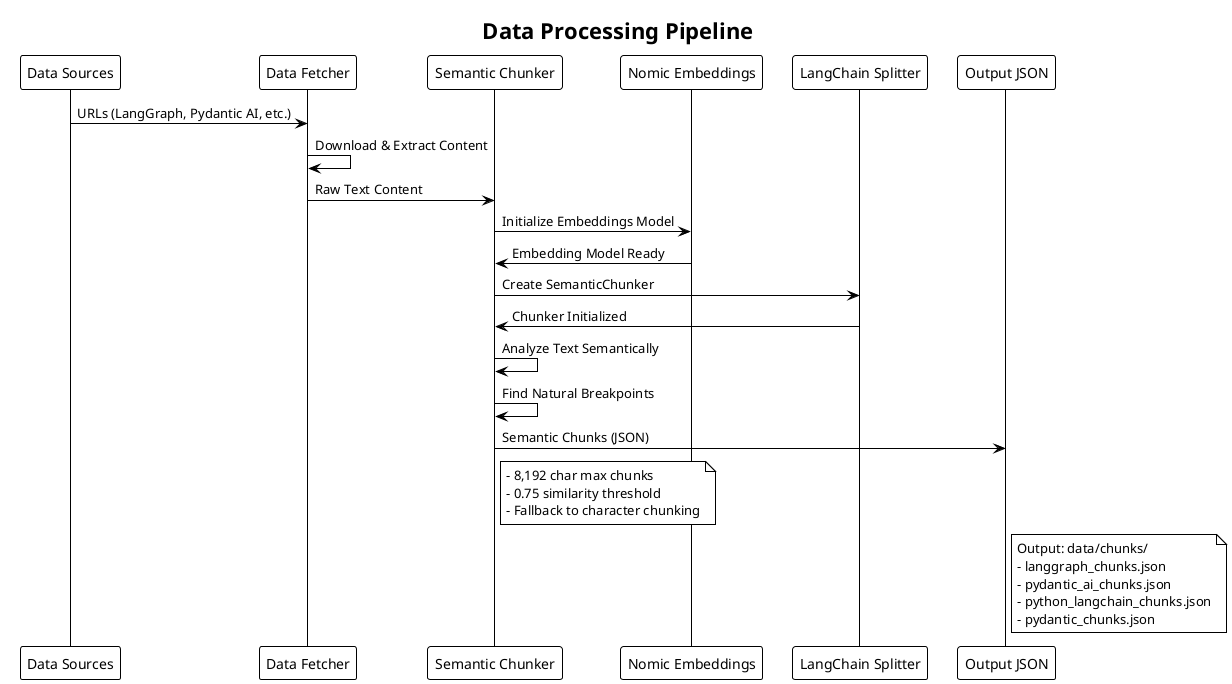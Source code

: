 @startuml Data_Processing_Pipeline
!theme plain
title Data Processing Pipeline

participant "Data Sources" as DS
participant "Data Fetcher" as DF
participant "Semantic Chunker" as SC
participant "Nomic Embeddings" as NE
participant "LangChain Splitter" as LC
participant "Output JSON" as OJ

DS -> DF: URLs (LangGraph, Pydantic AI, etc.)
DF -> DF: Download & Extract Content
DF -> SC: Raw Text Content

SC -> NE: Initialize Embeddings Model
NE -> SC: Embedding Model Ready
SC -> LC: Create SemanticChunker
LC -> SC: Chunker Initialized

SC -> SC: Analyze Text Semantically
SC -> SC: Find Natural Breakpoints
SC -> OJ: Semantic Chunks (JSON)

note right of SC
  - 8,192 char max chunks
  - 0.75 similarity threshold
  - Fallback to character chunking
end note

note right of OJ
  Output: data/chunks/
  - langgraph_chunks.json
  - pydantic_ai_chunks.json
  - python_langchain_chunks.json
  - pydantic_chunks.json
end note

@enduml
